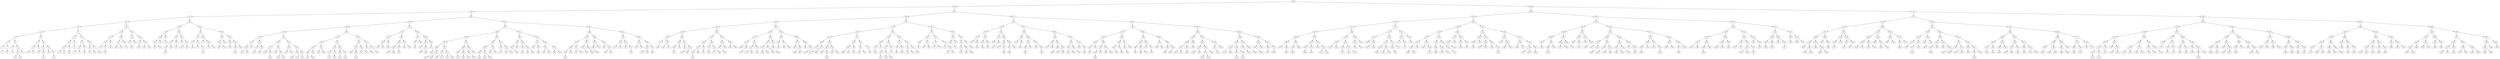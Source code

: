 digraph AVLBaum
{
1079 -> 534;
1079 -> 1482;
534 -> 204;
534 -> 810;
204 -> 131;
204 -> 361;
131 -> 93;
131 -> 164;
93 -> 55;
93 -> 115;
55 -> 31;
55 -> 74;
31 -> 8;
31 -> 40;
8 -> 4;
8 -> 18;
4 -> 3;
4 -> 7;
3 -> 1;
7 -> 6;
18 -> 16;
18 -> 25;
16 -> 15;
25 -> 22;
25 -> 27;
22 -> 21;
22 -> 23;
40 -> 37;
40 -> 46;
37 -> 33;
37 -> 38;
33 -> 32;
33 -> 35;
46 -> 43;
46 -> 50;
43 -> 42;
43 -> 45;
45 -> 44;
50 -> 49;
50 -> 51;
51 -> 52;
74 -> 71;
74 -> 83;
71 -> 68;
71 -> 73;
68 -> 63;
68 -> 70;
63 -> 57;
63 -> 67;
70 -> 69;
73 -> 72;
83 -> 79;
83 -> 90;
79 -> 76;
79 -> 81;
76 -> 75;
76 -> 77;
81 -> 82;
90 -> 88;
90 -> 91;
88 -> 85;
88 -> 89;
91 -> 92;
115 -> 103;
115 -> 120;
103 -> 98;
103 -> 109;
98 -> 95;
98 -> 101;
95 -> 94;
95 -> 97;
97 -> 96;
101 -> 100;
109 -> 107;
109 -> 114;
107 -> 106;
107 -> 108;
114 -> 113;
120 -> 118;
120 -> 126;
118 -> 117;
118 -> 119;
117 -> 116;
126 -> 121;
126 -> 129;
121 -> 125;
129 -> 128;
129 -> 130;
164 -> 145;
164 -> 182;
145 -> 141;
145 -> 156;
141 -> 136;
141 -> 142;
136 -> 134;
136 -> 140;
134 -> 133;
134 -> 135;
142 -> 143;
156 -> 151;
156 -> 159;
151 -> 148;
151 -> 155;
148 -> 146;
148 -> 149;
146 -> 147;
155 -> 152;
159 -> 157;
159 -> 162;
162 -> 161;
162 -> 163;
182 -> 176;
182 -> 192;
176 -> 171;
176 -> 178;
171 -> 170;
171 -> 173;
170 -> 166;
173 -> 172;
173 -> 175;
175 -> 174;
178 -> 177;
178 -> 180;
180 -> 179;
180 -> 181;
192 -> 188;
192 -> 195;
188 -> 184;
188 -> 190;
184 -> 183;
184 -> 187;
195 -> 194;
195 -> 202;
194 -> 193;
202 -> 200;
202 -> 203;
200 -> 197;
361 -> 316;
361 -> 461;
316 -> 256;
316 -> 341;
256 -> 225;
256 -> 288;
225 -> 212;
225 -> 241;
212 -> 210;
212 -> 222;
210 -> 208;
210 -> 211;
208 -> 207;
208 -> 209;
222 -> 216;
222 -> 223;
216 -> 213;
223 -> 224;
241 -> 231;
241 -> 247;
231 -> 227;
231 -> 233;
227 -> 226;
227 -> 230;
230 -> 229;
233 -> 232;
233 -> 238;
238 -> 234;
238 -> 239;
247 -> 245;
247 -> 250;
245 -> 242;
245 -> 246;
250 -> 249;
250 -> 253;
249 -> 248;
253 -> 251;
253 -> 255;
288 -> 270;
288 -> 302;
270 -> 263;
270 -> 281;
263 -> 261;
263 -> 267;
261 -> 259;
261 -> 262;
259 -> 257;
259 -> 260;
267 -> 266;
267 -> 268;
281 -> 276;
281 -> 284;
276 -> 271;
276 -> 278;
271 -> 274;
278 -> 280;
284 -> 282;
284 -> 287;
282 -> 283;
287 -> 285;
302 -> 296;
302 -> 307;
296 -> 291;
296 -> 299;
291 -> 290;
291 -> 295;
295 -> 293;
299 -> 298;
299 -> 301;
307 -> 303;
307 -> 312;
303 -> 305;
312 -> 311;
341 -> 324;
341 -> 350;
324 -> 321;
324 -> 334;
321 -> 319;
321 -> 322;
319 -> 318;
319 -> 320;
322 -> 323;
334 -> 329;
334 -> 337;
329 -> 326;
329 -> 333;
326 -> 325;
326 -> 328;
333 -> 332;
337 -> 336;
337 -> 340;
350 -> 347;
350 -> 356;
347 -> 344;
347 -> 349;
344 -> 345;
356 -> 352;
356 -> 359;
352 -> 351;
352 -> 354;
354 -> 353;
354 -> 355;
359 -> 357;
461 -> 428;
461 -> 509;
428 -> 398;
428 -> 444;
398 -> 382;
398 -> 416;
382 -> 367;
382 -> 392;
367 -> 363;
367 -> 372;
363 -> 362;
363 -> 365;
365 -> 364;
365 -> 366;
372 -> 370;
372 -> 374;
370 -> 368;
370 -> 371;
374 -> 373;
374 -> 381;
392 -> 386;
392 -> 396;
386 -> 385;
386 -> 389;
385 -> 383;
389 -> 388;
389 -> 391;
396 -> 394;
396 -> 397;
394 -> 395;
416 -> 409;
416 -> 421;
409 -> 404;
409 -> 412;
404 -> 399;
404 -> 407;
399 -> 400;
407 -> 406;
407 -> 408;
412 -> 410;
412 -> 414;
421 -> 418;
421 -> 423;
418 -> 417;
423 -> 422;
423 -> 427;
444 -> 435;
444 -> 451;
435 -> 432;
435 -> 440;
432 -> 431;
432 -> 433;
431 -> 429;
440 -> 438;
440 -> 442;
438 -> 439;
442 -> 441;
442 -> 443;
451 -> 447;
451 -> 456;
447 -> 446;
447 -> 449;
449 -> 448;
456 -> 454;
456 -> 459;
454 -> 452;
454 -> 455;
459 -> 458;
459 -> 460;
509 -> 488;
509 -> 522;
488 -> 481;
488 -> 493;
481 -> 471;
481 -> 484;
471 -> 468;
471 -> 475;
468 -> 464;
468 -> 469;
464 -> 467;
475 -> 472;
475 -> 476;
484 -> 483;
484 -> 486;
483 -> 482;
486 -> 485;
486 -> 487;
493 -> 491;
493 -> 497;
491 -> 490;
491 -> 492;
497 -> 495;
497 -> 502;
502 -> 500;
502 -> 505;
522 -> 516;
522 -> 526;
516 -> 514;
516 -> 518;
514 -> 512;
514 -> 515;
518 -> 517;
518 -> 519;
519 -> 520;
526 -> 524;
526 -> 530;
524 -> 523;
524 -> 525;
530 -> 528;
530 -> 531;
528 -> 527;
528 -> 529;
531 -> 532;
810 -> 669;
810 -> 921;
669 -> 604;
669 -> 756;
604 -> 563;
604 -> 639;
563 -> 543;
563 -> 582;
543 -> 538;
543 -> 554;
538 -> 537;
538 -> 541;
537 -> 536;
541 -> 539;
541 -> 542;
554 -> 550;
554 -> 557;
550 -> 546;
550 -> 552;
546 -> 545;
557 -> 555;
557 -> 560;
560 -> 558;
560 -> 562;
582 -> 572;
582 -> 593;
572 -> 569;
572 -> 576;
569 -> 567;
569 -> 570;
567 -> 566;
567 -> 568;
566 -> 565;
570 -> 571;
576 -> 574;
576 -> 578;
574 -> 573;
578 -> 577;
578 -> 581;
593 -> 589;
593 -> 595;
589 -> 586;
589 -> 590;
586 -> 587;
595 -> 594;
595 -> 596;
639 -> 624;
639 -> 655;
624 -> 612;
624 -> 635;
612 -> 607;
612 -> 617;
607 -> 606;
607 -> 608;
608 -> 611;
617 -> 615;
617 -> 622;
615 -> 614;
615 -> 616;
622 -> 619;
635 -> 631;
635 -> 637;
631 -> 627;
631 -> 633;
627 -> 625;
627 -> 628;
633 -> 632;
633 -> 634;
637 -> 638;
655 -> 644;
655 -> 662;
644 -> 642;
644 -> 651;
642 -> 641;
651 -> 645;
651 -> 653;
662 -> 657;
662 -> 666;
657 -> 656;
657 -> 660;
660 -> 658;
660 -> 661;
666 -> 663;
666 -> 667;
756 -> 715;
756 -> 786;
715 -> 695;
715 -> 738;
695 -> 681;
695 -> 707;
681 -> 676;
681 -> 689;
676 -> 674;
676 -> 679;
674 -> 673;
679 -> 677;
679 -> 680;
689 -> 684;
689 -> 693;
684 -> 683;
684 -> 685;
685 -> 688;
693 -> 692;
693 -> 694;
707 -> 702;
707 -> 711;
702 -> 697;
702 -> 706;
697 -> 696;
697 -> 701;
706 -> 704;
711 -> 709;
711 -> 712;
709 -> 708;
709 -> 710;
712 -> 714;
738 -> 724;
738 -> 748;
724 -> 720;
724 -> 734;
720 -> 718;
720 -> 721;
718 -> 716;
734 -> 727;
734 -> 736;
727 -> 726;
727 -> 730;
726 -> 725;
730 -> 728;
730 -> 732;
736 -> 737;
748 -> 741;
748 -> 753;
741 -> 739;
741 -> 742;
739 -> 740;
742 -> 746;
753 -> 751;
753 -> 754;
751 -> 750;
751 -> 752;
754 -> 755;
786 -> 770;
786 -> 793;
770 -> 761;
770 -> 774;
761 -> 758;
761 -> 767;
758 -> 759;
767 -> 766;
767 -> 769;
774 -> 772;
774 -> 778;
772 -> 771;
772 -> 773;
778 -> 777;
778 -> 783;
783 -> 779;
783 -> 785;
793 -> 789;
793 -> 805;
789 -> 788;
789 -> 791;
788 -> 787;
805 -> 798;
805 -> 807;
798 -> 796;
798 -> 800;
796 -> 794;
800 -> 799;
800 -> 803;
807 -> 806;
921 -> 853;
921 -> 995;
853 -> 823;
853 -> 877;
823 -> 817;
823 -> 832;
817 -> 812;
817 -> 820;
812 -> 811;
812 -> 813;
813 -> 816;
820 -> 819;
820 -> 822;
819 -> 818;
822 -> 821;
832 -> 827;
832 -> 846;
827 -> 824;
827 -> 830;
830 -> 831;
846 -> 840;
846 -> 850;
840 -> 837;
840 -> 841;
841 -> 844;
850 -> 847;
850 -> 852;
847 -> 848;
877 -> 859;
877 -> 899;
859 -> 856;
859 -> 868;
856 -> 854;
856 -> 857;
857 -> 858;
868 -> 866;
868 -> 871;
866 -> 862;
866 -> 867;
862 -> 861;
871 -> 870;
871 -> 876;
876 -> 874;
899 -> 886;
899 -> 914;
886 -> 881;
886 -> 891;
881 -> 879;
881 -> 885;
891 -> 889;
891 -> 895;
889 -> 890;
895 -> 892;
895 -> 896;
914 -> 907;
914 -> 917;
907 -> 904;
907 -> 909;
904 -> 901;
904 -> 906;
909 -> 910;
917 -> 916;
917 -> 918;
918 -> 919;
995 -> 959;
995 -> 1032;
959 -> 941;
959 -> 980;
941 -> 927;
941 -> 953;
927 -> 925;
927 -> 936;
925 -> 923;
925 -> 926;
923 -> 922;
936 -> 931;
936 -> 939;
931 -> 929;
931 -> 933;
929 -> 928;
939 -> 938;
939 -> 940;
953 -> 946;
953 -> 957;
946 -> 945;
946 -> 952;
945 -> 942;
952 -> 948;
957 -> 955;
957 -> 958;
955 -> 956;
980 -> 973;
980 -> 986;
973 -> 963;
973 -> 976;
963 -> 960;
963 -> 969;
960 -> 961;
969 -> 966;
969 -> 972;
976 -> 975;
976 -> 977;
977 -> 978;
986 -> 984;
986 -> 992;
984 -> 983;
984 -> 985;
992 -> 988;
992 -> 994;
988 -> 989;
994 -> 993;
1032 -> 1008;
1032 -> 1060;
1008 -> 1003;
1008 -> 1023;
1003 -> 1000;
1003 -> 1006;
1000 -> 997;
1000 -> 1001;
997 -> 996;
997 -> 999;
1001 -> 1002;
1006 -> 1005;
1023 -> 1012;
1023 -> 1028;
1012 -> 1010;
1012 -> 1020;
1010 -> 1009;
1010 -> 1011;
1020 -> 1015;
1020 -> 1022;
1015 -> 1014;
1015 -> 1017;
1028 -> 1027;
1028 -> 1030;
1027 -> 1025;
1060 -> 1048;
1060 -> 1068;
1048 -> 1039;
1048 -> 1054;
1039 -> 1036;
1039 -> 1044;
1036 -> 1034;
1036 -> 1038;
1044 -> 1043;
1044 -> 1046;
1043 -> 1042;
1046 -> 1047;
1054 -> 1049;
1054 -> 1059;
1049 -> 1053;
1059 -> 1058;
1068 -> 1066;
1068 -> 1073;
1066 -> 1061;
1066 -> 1067;
1061 -> 1065;
1073 -> 1069;
1073 -> 1077;
1069 -> 1071;
1077 -> 1076;
1482 -> 1283;
1482 -> 1712;
1283 -> 1186;
1283 -> 1392;
1186 -> 1147;
1186 -> 1236;
1147 -> 1121;
1147 -> 1174;
1121 -> 1095;
1121 -> 1139;
1095 -> 1088;
1095 -> 1105;
1088 -> 1082;
1088 -> 1093;
1082 -> 1081;
1082 -> 1086;
1086 -> 1084;
1093 -> 1089;
1093 -> 1094;
1089 -> 1091;
1105 -> 1100;
1105 -> 1108;
1100 -> 1099;
1100 -> 1103;
1099 -> 1098;
1103 -> 1101;
1108 -> 1106;
1108 -> 1116;
1116 -> 1114;
1116 -> 1120;
1139 -> 1126;
1139 -> 1144;
1126 -> 1123;
1126 -> 1130;
1123 -> 1122;
1123 -> 1124;
1130 -> 1128;
1130 -> 1132;
1128 -> 1127;
1132 -> 1131;
1132 -> 1134;
1144 -> 1142;
1144 -> 1145;
1142 -> 1141;
1142 -> 1143;
1174 -> 1157;
1174 -> 1181;
1157 -> 1151;
1157 -> 1165;
1151 -> 1150;
1151 -> 1153;
1153 -> 1152;
1153 -> 1154;
1165 -> 1161;
1165 -> 1171;
1161 -> 1158;
1161 -> 1163;
1158 -> 1160;
1163 -> 1162;
1163 -> 1164;
1171 -> 1166;
1171 -> 1172;
1166 -> 1167;
1181 -> 1176;
1181 -> 1185;
1176 -> 1175;
1176 -> 1178;
1178 -> 1177;
1185 -> 1184;
1236 -> 1220;
1236 -> 1257;
1220 -> 1202;
1220 -> 1229;
1202 -> 1193;
1202 -> 1212;
1193 -> 1191;
1193 -> 1196;
1191 -> 1189;
1191 -> 1192;
1189 -> 1188;
1189 -> 1190;
1196 -> 1195;
1196 -> 1199;
1199 -> 1201;
1212 -> 1207;
1212 -> 1216;
1207 -> 1203;
1207 -> 1209;
1203 -> 1205;
1209 -> 1208;
1209 -> 1211;
1216 -> 1214;
1216 -> 1219;
1214 -> 1213;
1229 -> 1227;
1229 -> 1232;
1227 -> 1224;
1227 -> 1228;
1232 -> 1231;
1232 -> 1233;
1231 -> 1230;
1233 -> 1235;
1257 -> 1244;
1257 -> 1266;
1244 -> 1240;
1244 -> 1251;
1240 -> 1238;
1240 -> 1242;
1238 -> 1239;
1251 -> 1246;
1251 -> 1254;
1246 -> 1245;
1246 -> 1247;
1254 -> 1253;
1254 -> 1256;
1256 -> 1255;
1266 -> 1262;
1266 -> 1271;
1262 -> 1259;
1262 -> 1264;
1264 -> 1263;
1264 -> 1265;
1271 -> 1269;
1271 -> 1279;
1269 -> 1268;
1269 -> 1270;
1279 -> 1276;
1279 -> 1282;
1276 -> 1275;
1276 -> 1278;
1282 -> 1280;
1392 -> 1320;
1392 -> 1441;
1320 -> 1308;
1320 -> 1365;
1308 -> 1296;
1308 -> 1314;
1296 -> 1289;
1296 -> 1302;
1289 -> 1285;
1289 -> 1294;
1285 -> 1288;
1294 -> 1290;
1294 -> 1295;
1290 -> 1292;
1302 -> 1299;
1302 -> 1306;
1299 -> 1297;
1299 -> 1300;
1306 -> 1305;
1314 -> 1311;
1314 -> 1317;
1311 -> 1309;
1311 -> 1313;
1313 -> 1312;
1317 -> 1316;
1317 -> 1318;
1318 -> 1319;
1365 -> 1340;
1365 -> 1377;
1340 -> 1329;
1340 -> 1356;
1329 -> 1323;
1329 -> 1335;
1323 -> 1321;
1323 -> 1325;
1325 -> 1326;
1335 -> 1334;
1335 -> 1337;
1334 -> 1331;
1337 -> 1336;
1337 -> 1338;
1356 -> 1352;
1356 -> 1359;
1352 -> 1345;
1352 -> 1354;
1345 -> 1343;
1345 -> 1349;
1354 -> 1355;
1359 -> 1357;
1359 -> 1362;
1362 -> 1361;
1377 -> 1371;
1377 -> 1385;
1371 -> 1369;
1371 -> 1373;
1369 -> 1366;
1369 -> 1370;
1366 -> 1368;
1373 -> 1372;
1373 -> 1375;
1375 -> 1376;
1385 -> 1383;
1385 -> 1388;
1383 -> 1380;
1383 -> 1384;
1388 -> 1387;
1388 -> 1389;
1387 -> 1386;
1441 -> 1410;
1441 -> 1473;
1410 -> 1403;
1410 -> 1433;
1403 -> 1397;
1403 -> 1407;
1397 -> 1395;
1397 -> 1400;
1395 -> 1393;
1395 -> 1396;
1400 -> 1399;
1400 -> 1402;
1399 -> 1398;
1407 -> 1405;
1407 -> 1409;
1405 -> 1404;
1405 -> 1406;
1409 -> 1408;
1433 -> 1420;
1433 -> 1437;
1420 -> 1414;
1420 -> 1425;
1414 -> 1412;
1414 -> 1417;
1425 -> 1423;
1425 -> 1429;
1423 -> 1422;
1423 -> 1424;
1429 -> 1427;
1437 -> 1435;
1437 -> 1440;
1440 -> 1439;
1473 -> 1457;
1473 -> 1477;
1457 -> 1446;
1457 -> 1466;
1446 -> 1443;
1446 -> 1448;
1443 -> 1442;
1448 -> 1453;
1466 -> 1462;
1466 -> 1472;
1472 -> 1471;
1477 -> 1474;
1477 -> 1479;
1474 -> 1476;
1479 -> 1478;
1479 -> 1481;
1712 -> 1572;
1712 -> 1868;
1572 -> 1531;
1572 -> 1633;
1531 -> 1510;
1531 -> 1553;
1510 -> 1501;
1510 -> 1523;
1501 -> 1489;
1501 -> 1503;
1489 -> 1485;
1489 -> 1493;
1485 -> 1483;
1485 -> 1487;
1487 -> 1486;
1487 -> 1488;
1493 -> 1490;
1493 -> 1496;
1496 -> 1495;
1496 -> 1499;
1503 -> 1502;
1503 -> 1507;
1507 -> 1505;
1523 -> 1516;
1523 -> 1526;
1516 -> 1514;
1516 -> 1518;
1514 -> 1512;
1526 -> 1525;
1526 -> 1530;
1525 -> 1524;
1530 -> 1527;
1553 -> 1547;
1553 -> 1562;
1547 -> 1540;
1547 -> 1549;
1540 -> 1534;
1540 -> 1543;
1534 -> 1533;
1534 -> 1537;
1543 -> 1542;
1543 -> 1544;
1549 -> 1548;
1549 -> 1551;
1551 -> 1550;
1551 -> 1552;
1562 -> 1556;
1562 -> 1570;
1556 -> 1555;
1556 -> 1558;
1570 -> 1567;
1570 -> 1571;
1567 -> 1569;
1633 -> 1587;
1633 -> 1679;
1587 -> 1581;
1587 -> 1604;
1581 -> 1575;
1581 -> 1583;
1575 -> 1574;
1575 -> 1578;
1574 -> 1573;
1578 -> 1577;
1578 -> 1579;
1577 -> 1576;
1583 -> 1582;
1583 -> 1584;
1584 -> 1585;
1604 -> 1596;
1604 -> 1617;
1596 -> 1591;
1596 -> 1602;
1591 -> 1590;
1591 -> 1593;
1590 -> 1588;
1602 -> 1601;
1602 -> 1603;
1617 -> 1611;
1617 -> 1623;
1611 -> 1607;
1611 -> 1614;
1607 -> 1605;
1607 -> 1608;
1614 -> 1613;
1614 -> 1615;
1623 -> 1618;
1623 -> 1631;
1618 -> 1619;
1631 -> 1627;
1631 -> 1632;
1627 -> 1629;
1679 -> 1652;
1679 -> 1696;
1652 -> 1646;
1652 -> 1667;
1646 -> 1641;
1646 -> 1650;
1641 -> 1637;
1641 -> 1642;
1637 -> 1638;
1642 -> 1643;
1650 -> 1649;
1650 -> 1651;
1649 -> 1647;
1667 -> 1661;
1667 -> 1671;
1661 -> 1655;
1661 -> 1664;
1655 -> 1653;
1655 -> 1660;
1664 -> 1665;
1671 -> 1668;
1671 -> 1676;
1668 -> 1670;
1676 -> 1673;
1676 -> 1678;
1696 -> 1689;
1696 -> 1707;
1689 -> 1684;
1689 -> 1693;
1684 -> 1680;
1684 -> 1687;
1680 -> 1681;
1687 -> 1685;
1687 -> 1688;
1693 -> 1691;
1693 -> 1695;
1691 -> 1690;
1691 -> 1692;
1707 -> 1704;
1707 -> 1709;
1704 -> 1699;
1704 -> 1706;
1699 -> 1700;
1706 -> 1705;
1709 -> 1708;
1709 -> 1711;
1868 -> 1804;
1868 -> 1938;
1804 -> 1768;
1804 -> 1842;
1768 -> 1736;
1768 -> 1779;
1736 -> 1727;
1736 -> 1754;
1727 -> 1723;
1727 -> 1729;
1723 -> 1715;
1723 -> 1725;
1715 -> 1714;
1715 -> 1722;
1714 -> 1713;
1722 -> 1717;
1725 -> 1724;
1729 -> 1728;
1729 -> 1732;
1732 -> 1730;
1732 -> 1734;
1754 -> 1745;
1754 -> 1762;
1745 -> 1740;
1745 -> 1747;
1740 -> 1737;
1740 -> 1744;
1747 -> 1746;
1747 -> 1749;
1762 -> 1759;
1762 -> 1766;
1759 -> 1758;
1759 -> 1761;
1766 -> 1764;
1779 -> 1772;
1779 -> 1789;
1772 -> 1769;
1772 -> 1776;
1769 -> 1770;
1776 -> 1775;
1776 -> 1777;
1775 -> 1774;
1777 -> 1778;
1789 -> 1786;
1789 -> 1796;
1786 -> 1781;
1786 -> 1787;
1781 -> 1782;
1787 -> 1788;
1796 -> 1790;
1796 -> 1801;
1790 -> 1793;
1801 -> 1800;
1801 -> 1802;
1800 -> 1798;
1842 -> 1823;
1842 -> 1853;
1823 -> 1813;
1823 -> 1833;
1813 -> 1807;
1813 -> 1817;
1807 -> 1805;
1807 -> 1809;
1805 -> 1806;
1809 -> 1811;
1817 -> 1814;
1817 -> 1820;
1820 -> 1819;
1820 -> 1821;
1833 -> 1829;
1833 -> 1835;
1829 -> 1824;
1829 -> 1831;
1824 -> 1825;
1835 -> 1834;
1835 -> 1840;
1840 -> 1838;
1840 -> 1841;
1853 -> 1847;
1853 -> 1860;
1847 -> 1845;
1847 -> 1851;
1845 -> 1843;
1845 -> 1846;
1851 -> 1849;
1851 -> 1852;
1860 -> 1856;
1860 -> 1863;
1856 -> 1854;
1856 -> 1859;
1854 -> 1855;
1859 -> 1858;
1863 -> 1861;
1863 -> 1865;
1861 -> 1862;
1865 -> 1867;
1938 -> 1909;
1938 -> 1968;
1909 -> 1892;
1909 -> 1929;
1892 -> 1880;
1892 -> 1899;
1880 -> 1874;
1880 -> 1889;
1874 -> 1870;
1874 -> 1877;
1870 -> 1872;
1877 -> 1876;
1877 -> 1878;
1889 -> 1886;
1889 -> 1891;
1886 -> 1883;
1886 -> 1887;
1891 -> 1890;
1899 -> 1897;
1899 -> 1902;
1897 -> 1894;
1902 -> 1900;
1902 -> 1905;
1900 -> 1901;
1905 -> 1907;
1929 -> 1922;
1929 -> 1933;
1922 -> 1916;
1922 -> 1926;
1916 -> 1913;
1916 -> 1917;
1913 -> 1910;
1913 -> 1914;
1917 -> 1918;
1926 -> 1923;
1926 -> 1927;
1923 -> 1924;
1927 -> 1928;
1933 -> 1931;
1933 -> 1935;
1931 -> 1932;
1935 -> 1934;
1935 -> 1937;
1968 -> 1955;
1968 -> 1990;
1955 -> 1949;
1955 -> 1965;
1949 -> 1944;
1949 -> 1952;
1944 -> 1942;
1944 -> 1948;
1942 -> 1941;
1942 -> 1943;
1952 -> 1951;
1952 -> 1953;
1965 -> 1957;
1965 -> 1967;
1957 -> 1962;
1967 -> 1966;
1990 -> 1977;
1990 -> 1997;
1977 -> 1972;
1977 -> 1983;
1972 -> 1970;
1972 -> 1973;
1970 -> 1969;
1970 -> 1971;
1973 -> 1976;
1983 -> 1980;
1983 -> 1986;
1980 -> 1979;
1980 -> 1981;
1986 -> 1984;
1986 -> 1989;
1997 -> 1995;
1997 -> 1998;
1995 -> 1992;
1995 -> 1996;
1992 -> 1991;
1992 -> 1993;
1998 -> 2000;
}
